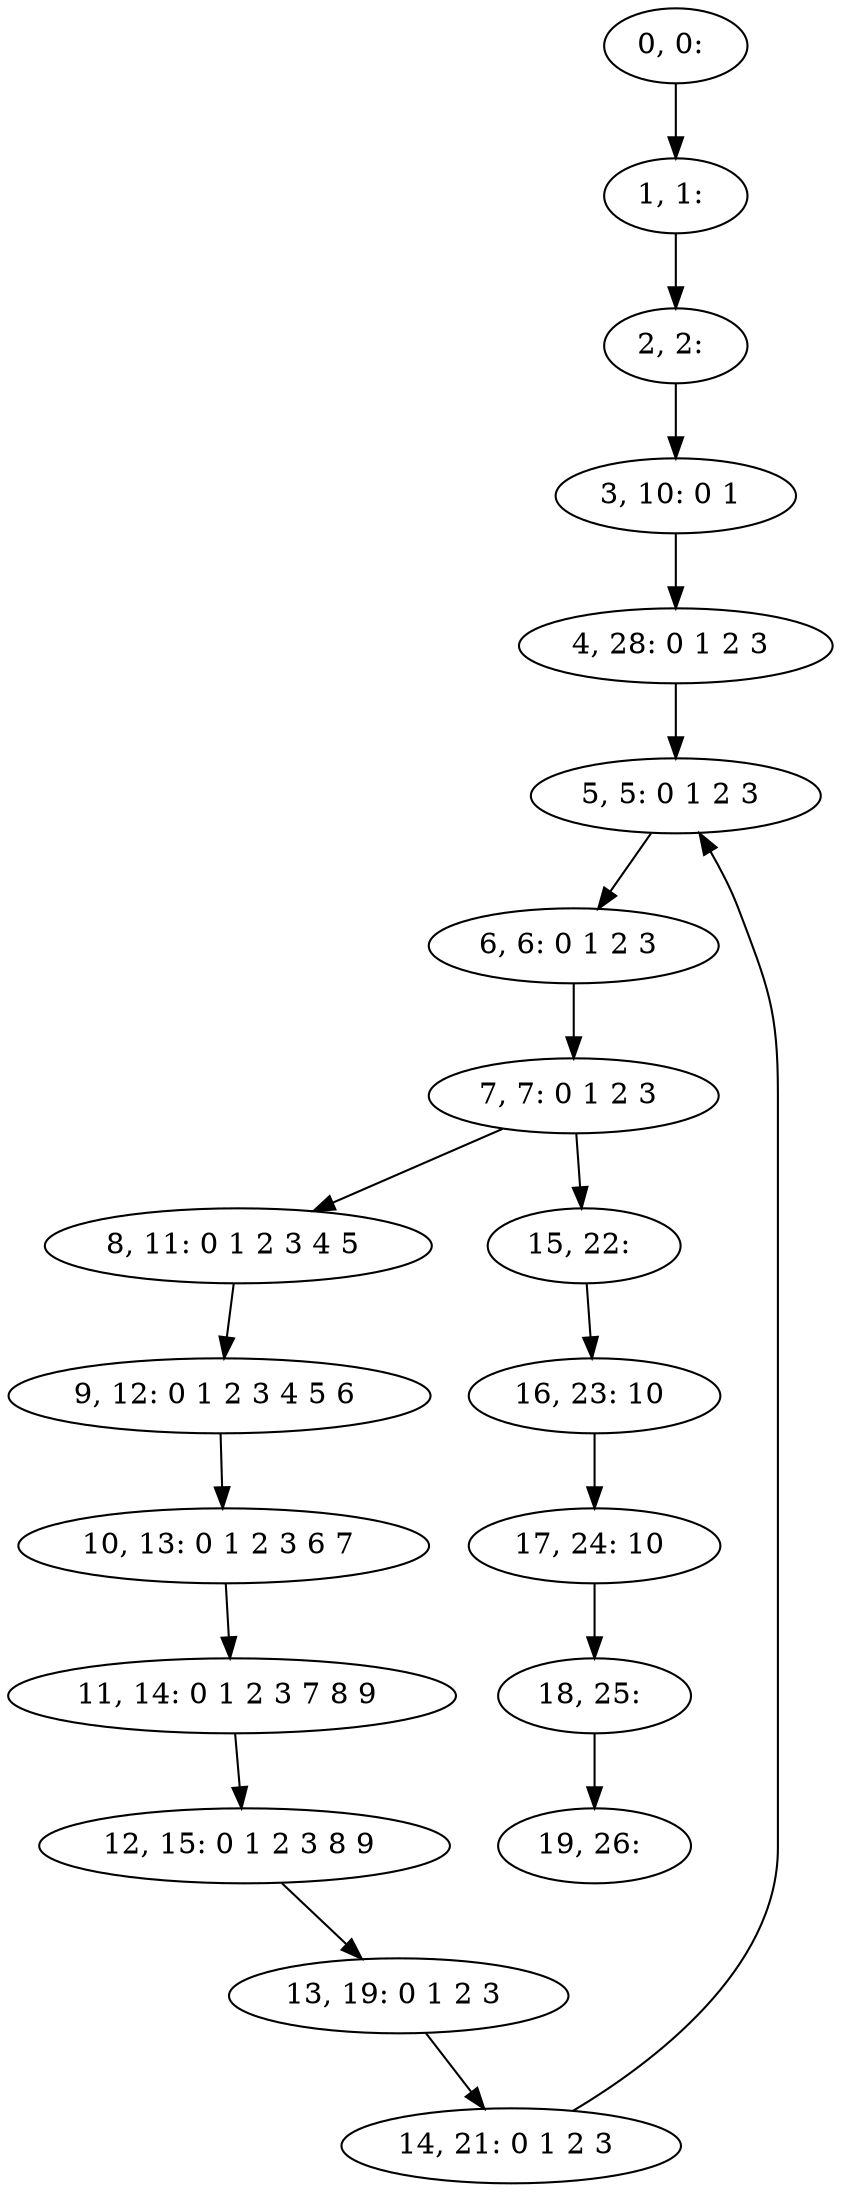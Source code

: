 digraph G {
0[label="0, 0: "];
1[label="1, 1: "];
2[label="2, 2: "];
3[label="3, 10: 0 1 "];
4[label="4, 28: 0 1 2 3 "];
5[label="5, 5: 0 1 2 3 "];
6[label="6, 6: 0 1 2 3 "];
7[label="7, 7: 0 1 2 3 "];
8[label="8, 11: 0 1 2 3 4 5 "];
9[label="9, 12: 0 1 2 3 4 5 6 "];
10[label="10, 13: 0 1 2 3 6 7 "];
11[label="11, 14: 0 1 2 3 7 8 9 "];
12[label="12, 15: 0 1 2 3 8 9 "];
13[label="13, 19: 0 1 2 3 "];
14[label="14, 21: 0 1 2 3 "];
15[label="15, 22: "];
16[label="16, 23: 10 "];
17[label="17, 24: 10 "];
18[label="18, 25: "];
19[label="19, 26: "];
0->1 ;
1->2 ;
2->3 ;
3->4 ;
4->5 ;
5->6 ;
6->7 ;
7->8 ;
7->15 ;
8->9 ;
9->10 ;
10->11 ;
11->12 ;
12->13 ;
13->14 ;
14->5 ;
15->16 ;
16->17 ;
17->18 ;
18->19 ;
}
